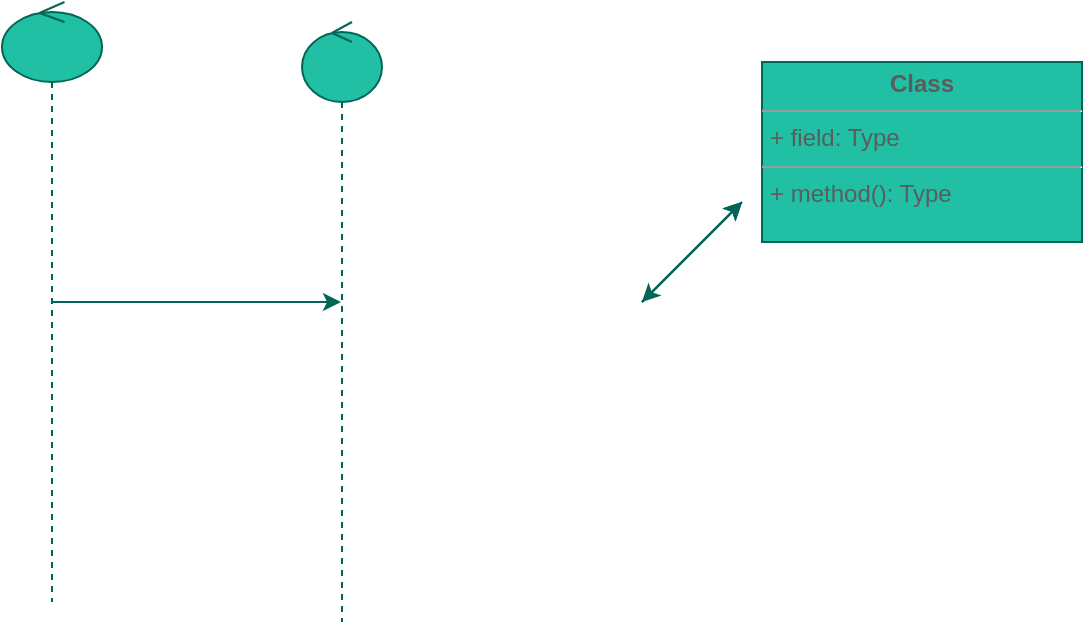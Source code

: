 <mxfile version="15.7.3" type="github">
  <diagram id="kiEP4zfxmXkZGOF2yaKu" name="第 1 页">
    <mxGraphModel dx="1123" dy="762" grid="1" gridSize="10" guides="1" tooltips="1" connect="1" arrows="1" fold="1" page="1" pageScale="1" pageWidth="827" pageHeight="1169" math="0" shadow="0">
      <root>
        <mxCell id="0" />
        <mxCell id="1" parent="0" />
        <mxCell id="CdGrlkVOmgHPtzBZVw2j-1" value="&lt;p style=&quot;margin:0px;margin-top:4px;text-align:center;&quot;&gt;&lt;b&gt;Class&lt;/b&gt;&lt;/p&gt;&lt;hr size=&quot;1&quot;/&gt;&lt;p style=&quot;margin:0px;margin-left:4px;&quot;&gt;+ field: Type&lt;/p&gt;&lt;hr size=&quot;1&quot;/&gt;&lt;p style=&quot;margin:0px;margin-left:4px;&quot;&gt;+ method(): Type&lt;/p&gt;" style="verticalAlign=top;align=left;overflow=fill;fontSize=12;fontFamily=Helvetica;html=1;fillColor=#21C0A5;strokeColor=#006658;fontColor=#5C5C5C;" vertex="1" parent="1">
          <mxGeometry x="450" y="300" width="160" height="90" as="geometry" />
        </mxCell>
        <mxCell id="CdGrlkVOmgHPtzBZVw2j-2" value="" style="shape=umlLifeline;participant=umlControl;perimeter=lifelinePerimeter;whiteSpace=wrap;html=1;container=1;collapsible=0;recursiveResize=0;verticalAlign=top;spacingTop=36;outlineConnect=0;fillColor=#21C0A5;strokeColor=#006658;fontColor=#5C5C5C;" vertex="1" parent="1">
          <mxGeometry x="70" y="270" width="50" height="300" as="geometry" />
        </mxCell>
        <mxCell id="CdGrlkVOmgHPtzBZVw2j-3" value="" style="shape=umlLifeline;participant=umlControl;perimeter=lifelinePerimeter;whiteSpace=wrap;html=1;container=1;collapsible=0;recursiveResize=0;verticalAlign=top;spacingTop=36;outlineConnect=0;fillColor=#21C0A5;strokeColor=#006658;fontColor=#5C5C5C;" vertex="1" parent="1">
          <mxGeometry x="220" y="280" width="40" height="300" as="geometry" />
        </mxCell>
        <mxCell id="CdGrlkVOmgHPtzBZVw2j-4" value="" style="endArrow=classic;html=1;strokeColor=#006658;fontColor=#5C5C5C;" edge="1" parent="1">
          <mxGeometry width="50" height="50" relative="1" as="geometry">
            <mxPoint x="390" y="420" as="sourcePoint" />
            <mxPoint x="440" y="370" as="targetPoint" />
          </mxGeometry>
        </mxCell>
        <mxCell id="CdGrlkVOmgHPtzBZVw2j-5" value="" style="endArrow=classic;startArrow=classic;html=1;strokeColor=#006658;fontColor=#5C5C5C;" edge="1" parent="1">
          <mxGeometry width="50" height="50" relative="1" as="geometry">
            <mxPoint x="390" y="420" as="sourcePoint" />
            <mxPoint x="440" y="370" as="targetPoint" />
          </mxGeometry>
        </mxCell>
        <mxCell id="CdGrlkVOmgHPtzBZVw2j-6" value="" style="endArrow=none;html=1;strokeColor=#006658;fontColor=#5C5C5C;" edge="1" parent="1">
          <mxGeometry width="50" height="50" relative="1" as="geometry">
            <mxPoint x="390" y="420" as="sourcePoint" />
            <mxPoint x="440" y="370" as="targetPoint" />
          </mxGeometry>
        </mxCell>
        <mxCell id="CdGrlkVOmgHPtzBZVw2j-7" value="" style="endArrow=classic;html=1;strokeColor=#006658;fontColor=#5C5C5C;" edge="1" parent="1">
          <mxGeometry width="50" height="50" relative="1" as="geometry">
            <mxPoint x="390" y="420" as="sourcePoint" />
            <mxPoint x="440" y="370" as="targetPoint" />
          </mxGeometry>
        </mxCell>
        <mxCell id="CdGrlkVOmgHPtzBZVw2j-8" value="" style="endArrow=classic;html=1;strokeColor=#006658;fontColor=#5C5C5C;" edge="1" parent="1" source="CdGrlkVOmgHPtzBZVw2j-2" target="CdGrlkVOmgHPtzBZVw2j-3">
          <mxGeometry width="50" height="50" relative="1" as="geometry">
            <mxPoint x="90" y="440" as="sourcePoint" />
            <mxPoint x="140" y="390" as="targetPoint" />
            <Array as="points" />
          </mxGeometry>
        </mxCell>
      </root>
    </mxGraphModel>
  </diagram>
</mxfile>
